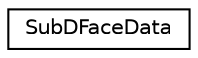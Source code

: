 digraph G
{
  edge [fontname="Helvetica",fontsize="10",labelfontname="Helvetica",labelfontsize="10"];
  node [fontname="Helvetica",fontsize="10",shape=record];
  rankdir=LR;
  Node1 [label="SubDFaceData",height=0.2,width=0.4,color="black", fillcolor="white", style="filled",URL="$d3/d42/structSubDFaceData.html"];
}
